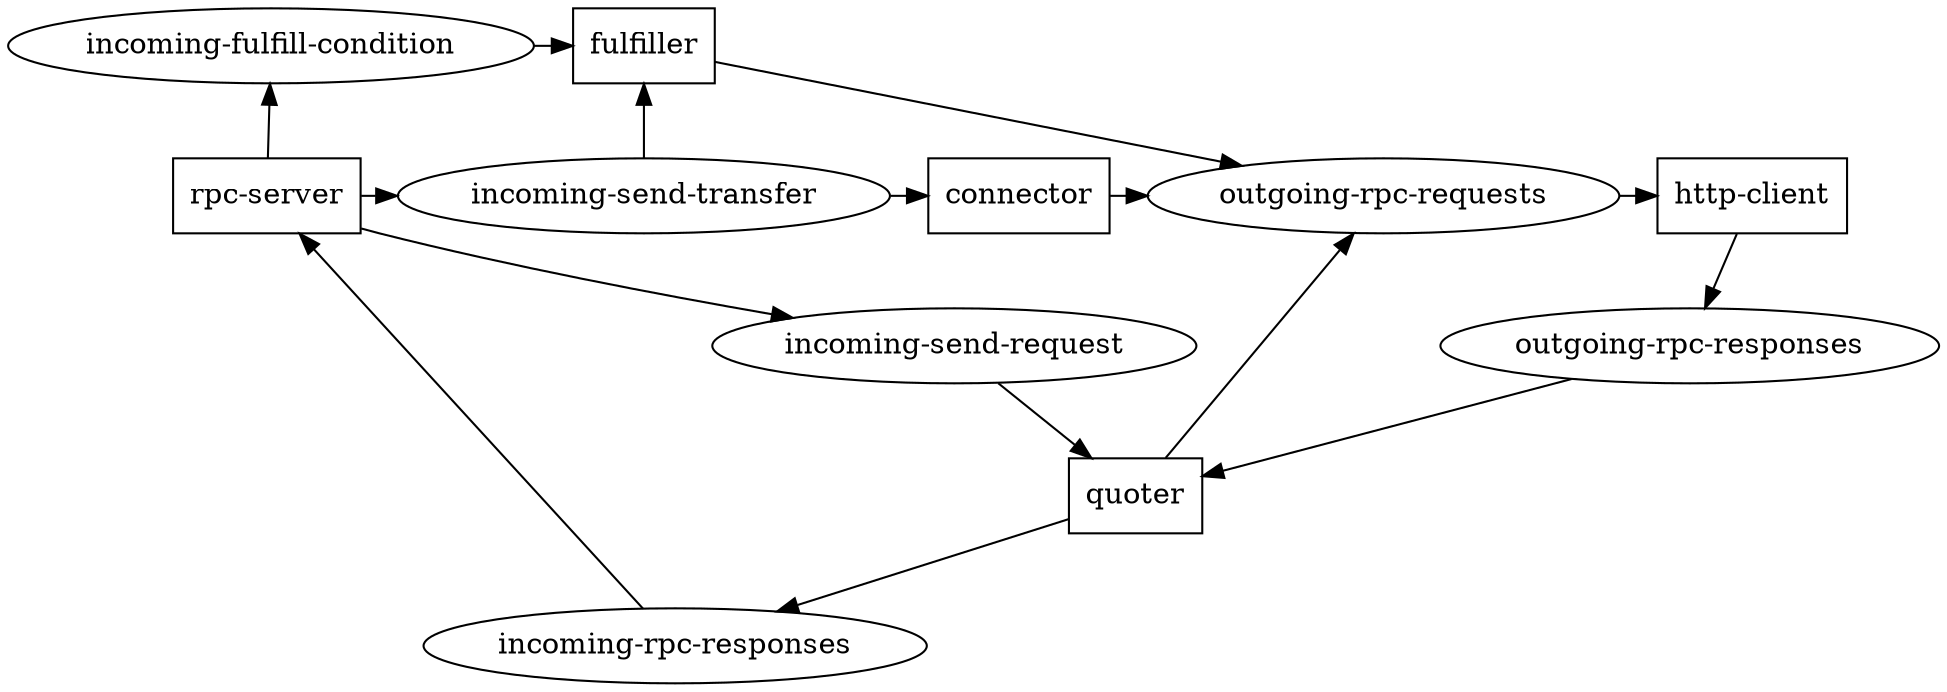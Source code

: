 digraph streams {
  subgraph components {
    node [ shape = box ];
    "rpc-server"
    "connector"
    "http-client"
    "fulfiller"
    "quoter"
  }

  "rpc-server" -> "incoming-send-transfer" -> "connector";
  "rpc-server" -> "incoming-send-request" -> "quoter";
  "rpc-server" -> "incoming-fulfill-condition" -> "fulfiller";
  "incoming-rpc-responses" -> "rpc-server";
  "incoming-send-transfer" -> "fulfiller";
  "connector" -> "outgoing-rpc-requests" -> "http-client";
  "quoter" -> "outgoing-rpc-requests";
  "http-client" -> "outgoing-rpc-responses" -> "quoter" -> "incoming-rpc-responses";
  "fulfiller" -> "outgoing-rpc-requests";

  { rank = same; "rpc-server" "incoming-send-transfer" "connector" "outgoing-rpc-requests" "http-client" }
  { rank = source; "fulfiller" "incoming-fulfill-condition" }


}
